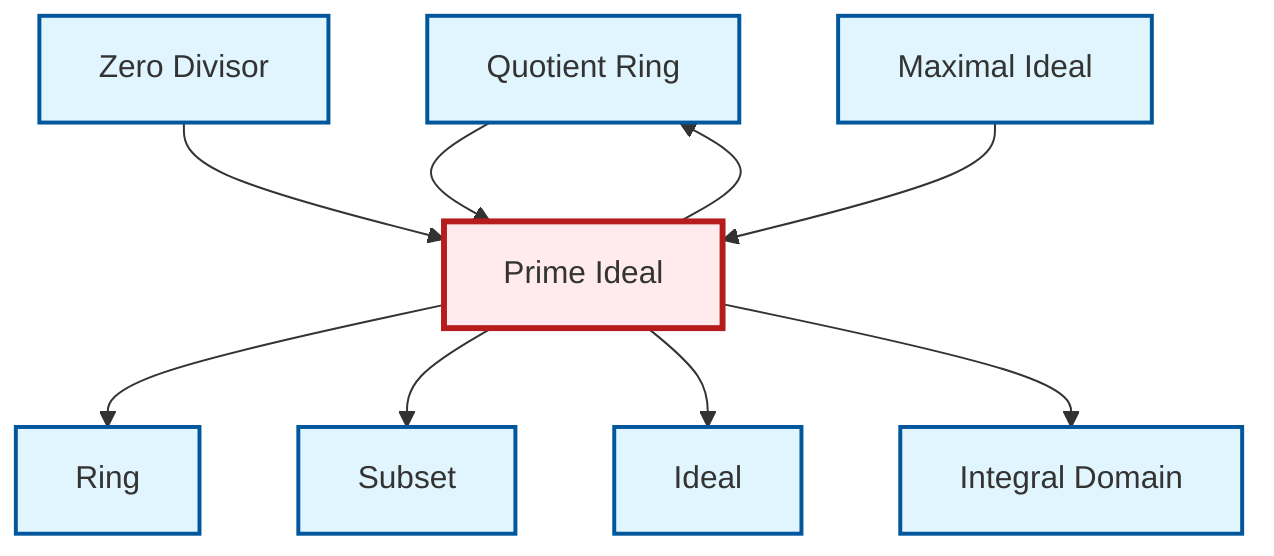 graph TD
    classDef definition fill:#e1f5fe,stroke:#01579b,stroke-width:2px
    classDef theorem fill:#f3e5f5,stroke:#4a148c,stroke-width:2px
    classDef axiom fill:#fff3e0,stroke:#e65100,stroke-width:2px
    classDef example fill:#e8f5e9,stroke:#1b5e20,stroke-width:2px
    classDef current fill:#ffebee,stroke:#b71c1c,stroke-width:3px
    def-quotient-ring["Quotient Ring"]:::definition
    def-prime-ideal["Prime Ideal"]:::definition
    def-zero-divisor["Zero Divisor"]:::definition
    def-ring["Ring"]:::definition
    def-subset["Subset"]:::definition
    def-maximal-ideal["Maximal Ideal"]:::definition
    def-integral-domain["Integral Domain"]:::definition
    def-ideal["Ideal"]:::definition
    def-prime-ideal --> def-ring
    def-prime-ideal --> def-quotient-ring
    def-zero-divisor --> def-prime-ideal
    def-prime-ideal --> def-subset
    def-prime-ideal --> def-ideal
    def-prime-ideal --> def-integral-domain
    def-quotient-ring --> def-prime-ideal
    def-maximal-ideal --> def-prime-ideal
    class def-prime-ideal current